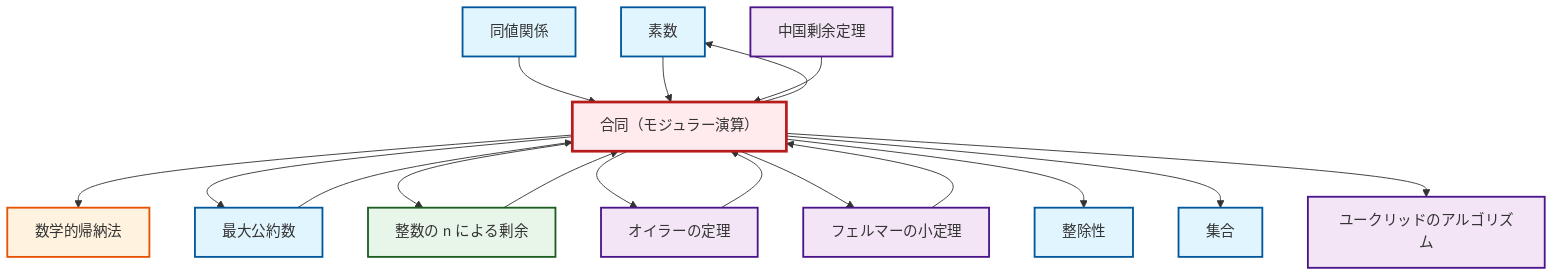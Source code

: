 graph TD
    classDef definition fill:#e1f5fe,stroke:#01579b,stroke-width:2px
    classDef theorem fill:#f3e5f5,stroke:#4a148c,stroke-width:2px
    classDef axiom fill:#fff3e0,stroke:#e65100,stroke-width:2px
    classDef example fill:#e8f5e9,stroke:#1b5e20,stroke-width:2px
    classDef current fill:#ffebee,stroke:#b71c1c,stroke-width:3px
    def-prime["素数"]:::definition
    thm-fermat-little["フェルマーの小定理"]:::theorem
    ex-quotient-integers-mod-n["整数の n による剰余"]:::example
    def-congruence["合同（モジュラー演算）"]:::definition
    def-gcd["最大公約数"]:::definition
    def-equivalence-relation["同値関係"]:::definition
    ax-induction["数学的帰納法"]:::axiom
    thm-euclidean-algorithm["ユークリッドのアルゴリズム"]:::theorem
    thm-chinese-remainder["中国剰余定理"]:::theorem
    thm-euler["オイラーの定理"]:::theorem
    def-set["集合"]:::definition
    def-divisibility["整除性"]:::definition
    def-congruence --> ax-induction
    def-equivalence-relation --> def-congruence
    def-prime --> def-congruence
    thm-chinese-remainder --> def-congruence
    def-congruence --> def-gcd
    def-congruence --> def-prime
    def-congruence --> ex-quotient-integers-mod-n
    def-congruence --> thm-euler
    def-congruence --> thm-fermat-little
    thm-fermat-little --> def-congruence
    ex-quotient-integers-mod-n --> def-congruence
    thm-euler --> def-congruence
    def-gcd --> def-congruence
    def-congruence --> def-divisibility
    def-congruence --> def-set
    def-congruence --> thm-euclidean-algorithm
    class def-congruence current